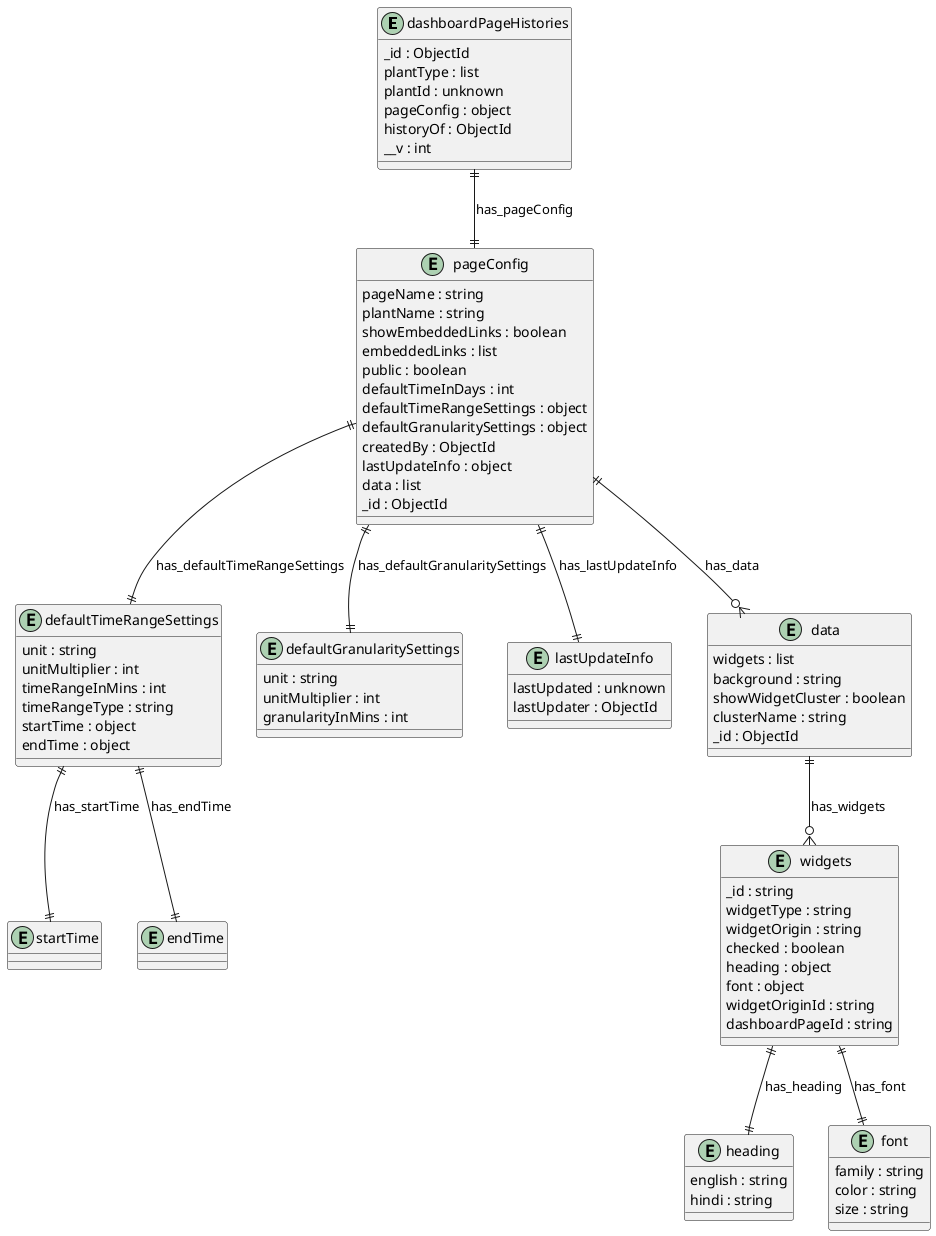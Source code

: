 @startuml dashboardPageHistories_Diagram

entity "dashboardPageHistories" as dashboardPageHistories {
  _id : ObjectId
  plantType : list
  plantId : unknown
  pageConfig : object
  historyOf : ObjectId
  __v : int
}

entity "pageConfig" as pageConfig {
  pageName : string
  plantName : string
  showEmbeddedLinks : boolean
  embeddedLinks : list
  public : boolean
  defaultTimeInDays : int
  defaultTimeRangeSettings : object
  defaultGranularitySettings : object
  createdBy : ObjectId
  lastUpdateInfo : object
  data : list
  _id : ObjectId
}

entity "defaultTimeRangeSettings" as defaultTimeRangeSettings {
  unit : string
  unitMultiplier : int
  timeRangeInMins : int
  timeRangeType : string
  startTime : object
  endTime : object
}

entity "startTime" as startTime {
}

entity "endTime" as endTime {
}

entity "defaultGranularitySettings" as defaultGranularitySettings {
  unit : string
  unitMultiplier : int
  granularityInMins : int
}

entity "lastUpdateInfo" as lastUpdateInfo {
  lastUpdated : unknown
  lastUpdater : ObjectId
}

entity "data" as data {
  widgets : list
  background : string
  showWidgetCluster : boolean
  clusterName : string
  _id : ObjectId
}

entity "widgets" as widgets {
  _id : string
  widgetType : string
  widgetOrigin : string
  checked : boolean
  heading : object
  font : object
  widgetOriginId : string
  dashboardPageId : string
}

entity "heading" as heading {
  english : string
  hindi : string
}

entity "font" as font {
  family : string
  color : string
  size : string
}

' // Relationships
dashboardPageHistories ||--|| pageConfig : has_pageConfig
pageConfig ||--|| defaultTimeRangeSettings : has_defaultTimeRangeSettings
defaultTimeRangeSettings ||--|| startTime : has_startTime
defaultTimeRangeSettings ||--|| endTime : has_endTime
pageConfig ||--|| defaultGranularitySettings : has_defaultGranularitySettings
pageConfig ||--|| lastUpdateInfo : has_lastUpdateInfo
pageConfig ||--o{ data : has_data
data ||--o{ widgets : has_widgets
widgets ||--|| heading : has_heading
widgets ||--|| font : has_font
@enduml